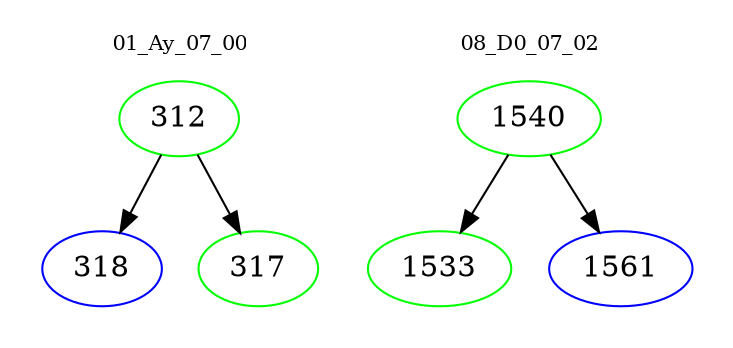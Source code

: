 digraph{
subgraph cluster_0 {
color = white
label = "01_Ay_07_00";
fontsize=10;
T0_312 [label="312", color="green"]
T0_312 -> T0_318 [color="black"]
T0_318 [label="318", color="blue"]
T0_312 -> T0_317 [color="black"]
T0_317 [label="317", color="green"]
}
subgraph cluster_1 {
color = white
label = "08_D0_07_02";
fontsize=10;
T1_1540 [label="1540", color="green"]
T1_1540 -> T1_1533 [color="black"]
T1_1533 [label="1533", color="green"]
T1_1540 -> T1_1561 [color="black"]
T1_1561 [label="1561", color="blue"]
}
}
